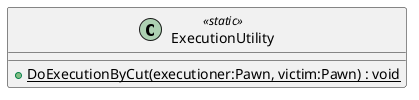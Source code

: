 @startuml
class ExecutionUtility <<static>> {
    + {static} DoExecutionByCut(executioner:Pawn, victim:Pawn) : void
}
@enduml
